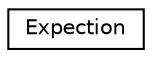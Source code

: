 digraph "Graphical Class Hierarchy"
{
  edge [fontname="Helvetica",fontsize="10",labelfontname="Helvetica",labelfontsize="10"];
  node [fontname="Helvetica",fontsize="10",shape=record];
  rankdir="LR";
  Node0 [label="Expection",height=0.2,width=0.4,color="black", fillcolor="white", style="filled",URL="$class_zest_1_1_expection_1_1_expection.html"];
}
